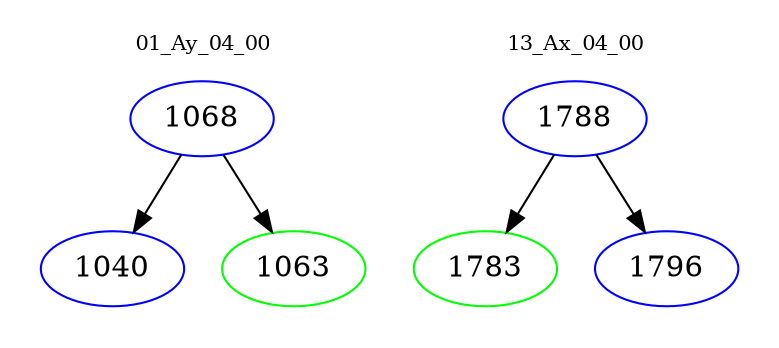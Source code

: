 digraph{
subgraph cluster_0 {
color = white
label = "01_Ay_04_00";
fontsize=10;
T0_1068 [label="1068", color="blue"]
T0_1068 -> T0_1040 [color="black"]
T0_1040 [label="1040", color="blue"]
T0_1068 -> T0_1063 [color="black"]
T0_1063 [label="1063", color="green"]
}
subgraph cluster_1 {
color = white
label = "13_Ax_04_00";
fontsize=10;
T1_1788 [label="1788", color="blue"]
T1_1788 -> T1_1783 [color="black"]
T1_1783 [label="1783", color="green"]
T1_1788 -> T1_1796 [color="black"]
T1_1796 [label="1796", color="blue"]
}
}
